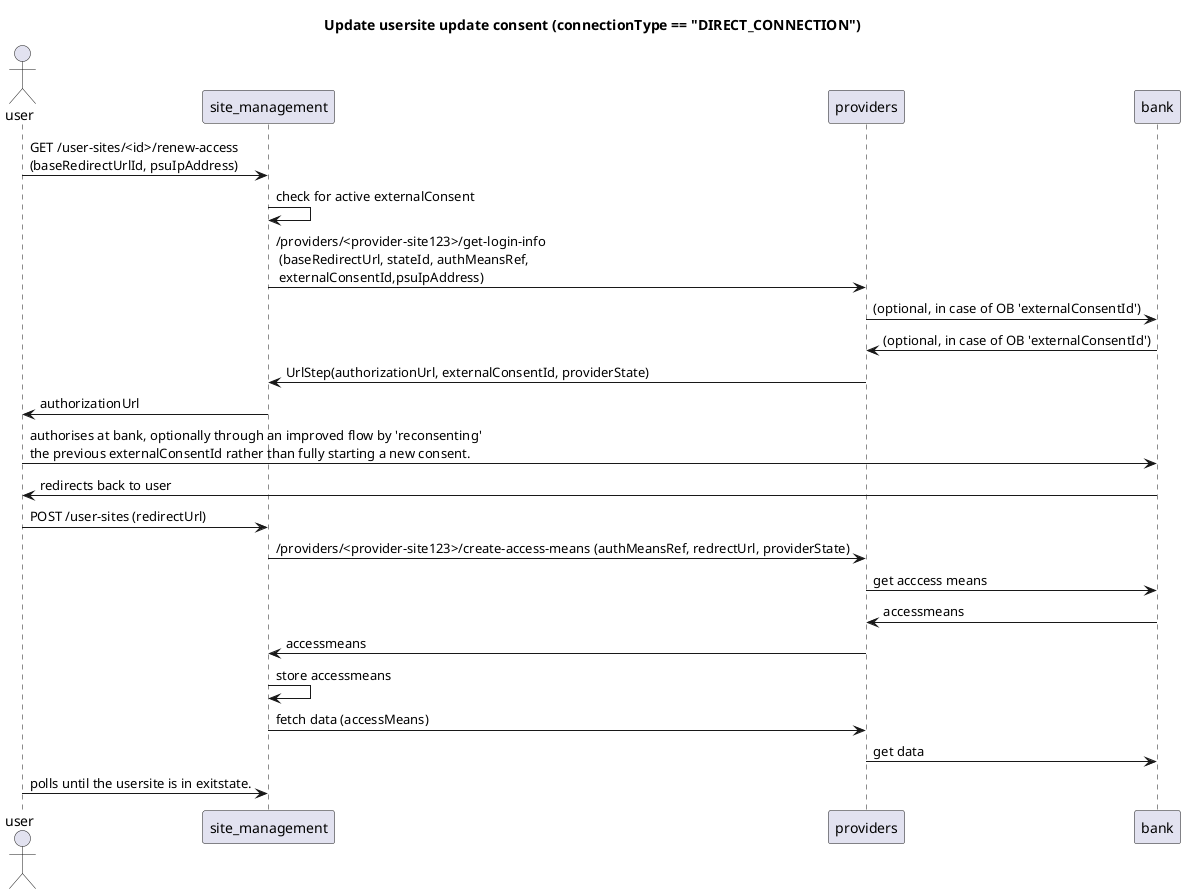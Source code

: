 @startuml
title Update usersite update consent (connectionType == "DIRECT_CONNECTION")

actor user
participant site_management
participant providers
participant bank

user -> site_management : GET /user-sites/<id>/renew-access \n(baseRedirectUrlId, psuIpAddress)
site_management -> site_management : check for active externalConsent
site_management -> providers : /providers/<provider-site123>/get-login-info \n (baseRedirectUrl, stateId, authMeansRef, \n externalConsentId,psuIpAddress)
providers -> bank : (optional, in case of OB 'externalConsentId')
bank -> providers :  (optional, in case of OB 'externalConsentId')
providers -> site_management : UrlStep(authorizationUrl, externalConsentId, providerState)

site_management -> user : authorizationUrl

user -> bank : authorises at bank, optionally through an improved flow by 'reconsenting' \nthe previous externalConsentId rather than fully starting a new consent.
bank -> user : redirects back to user
user -> site_management : POST /user-sites (redirectUrl)

site_management -> providers : /providers/<provider-site123>/create-access-means (authMeansRef, redrectUrl, providerState)

providers -> bank : get acccess means
bank -> providers: accessmeans
providers -> site_management: accessmeans
site_management -> site_management : store accessmeans

site_management -> providers : fetch data (accessMeans)
providers -> bank : get data
user -> site_management : polls until the usersite is in exitstate.

@enduml